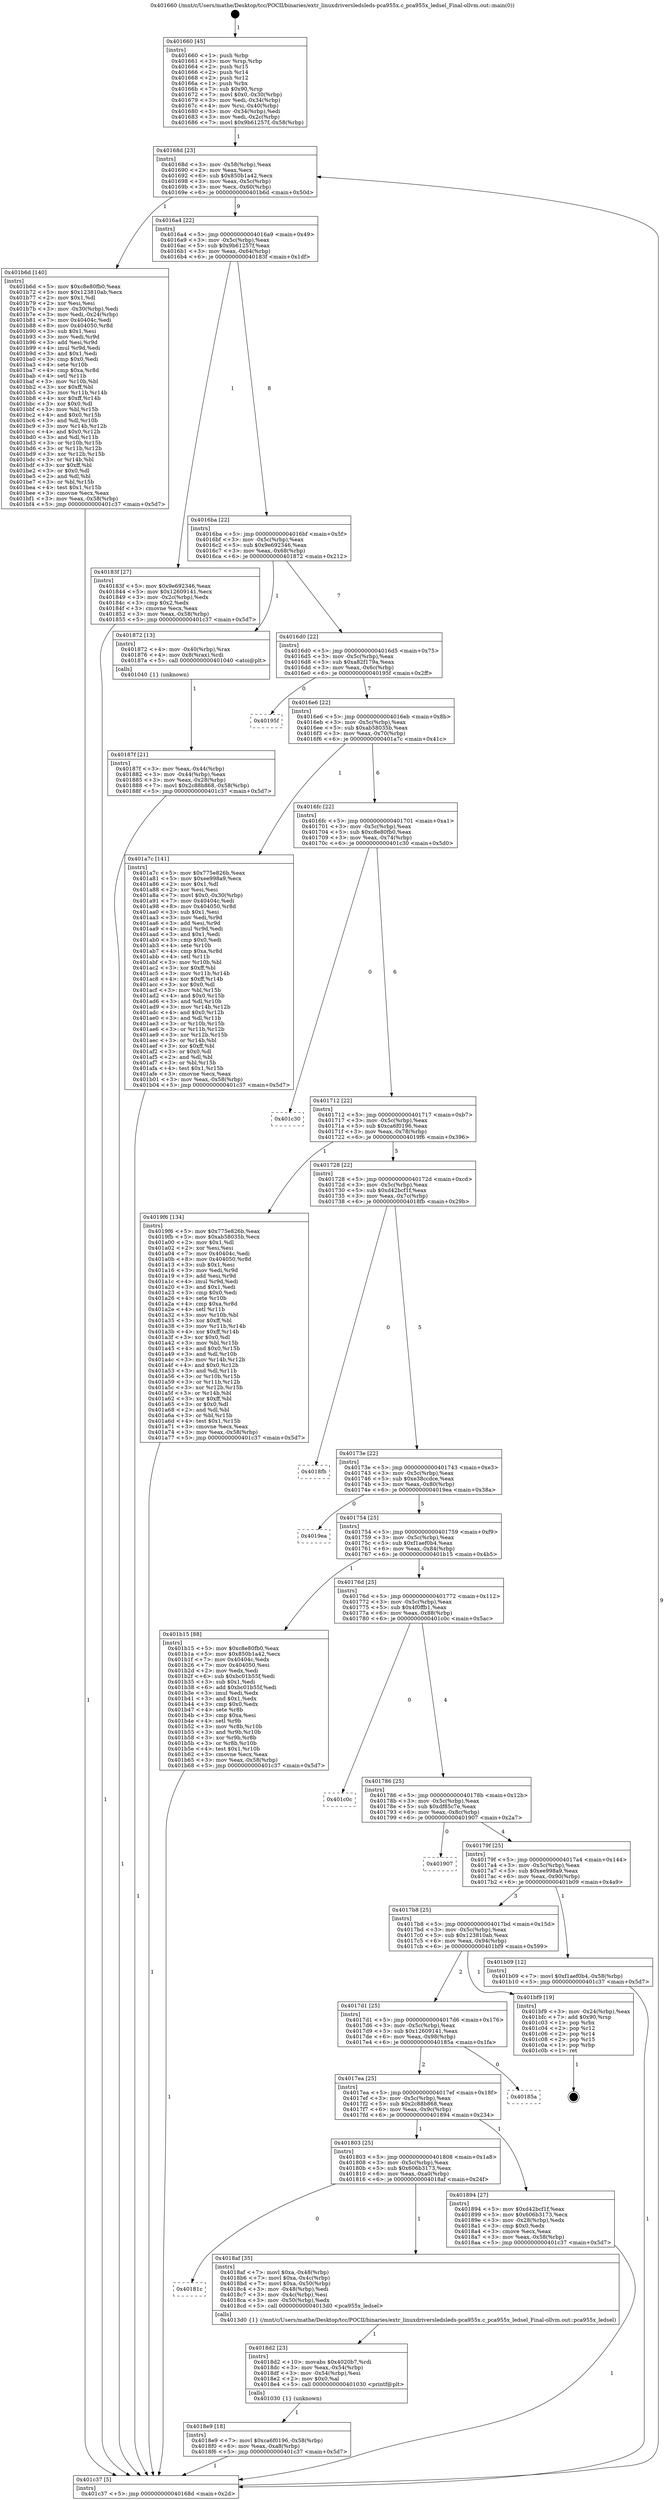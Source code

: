 digraph "0x401660" {
  label = "0x401660 (/mnt/c/Users/mathe/Desktop/tcc/POCII/binaries/extr_linuxdriversledsleds-pca955x.c_pca955x_ledsel_Final-ollvm.out::main(0))"
  labelloc = "t"
  node[shape=record]

  Entry [label="",width=0.3,height=0.3,shape=circle,fillcolor=black,style=filled]
  "0x40168d" [label="{
     0x40168d [23]\l
     | [instrs]\l
     &nbsp;&nbsp;0x40168d \<+3\>: mov -0x58(%rbp),%eax\l
     &nbsp;&nbsp;0x401690 \<+2\>: mov %eax,%ecx\l
     &nbsp;&nbsp;0x401692 \<+6\>: sub $0x850b1a42,%ecx\l
     &nbsp;&nbsp;0x401698 \<+3\>: mov %eax,-0x5c(%rbp)\l
     &nbsp;&nbsp;0x40169b \<+3\>: mov %ecx,-0x60(%rbp)\l
     &nbsp;&nbsp;0x40169e \<+6\>: je 0000000000401b6d \<main+0x50d\>\l
  }"]
  "0x401b6d" [label="{
     0x401b6d [140]\l
     | [instrs]\l
     &nbsp;&nbsp;0x401b6d \<+5\>: mov $0xc8e80fb0,%eax\l
     &nbsp;&nbsp;0x401b72 \<+5\>: mov $0x123810ab,%ecx\l
     &nbsp;&nbsp;0x401b77 \<+2\>: mov $0x1,%dl\l
     &nbsp;&nbsp;0x401b79 \<+2\>: xor %esi,%esi\l
     &nbsp;&nbsp;0x401b7b \<+3\>: mov -0x30(%rbp),%edi\l
     &nbsp;&nbsp;0x401b7e \<+3\>: mov %edi,-0x24(%rbp)\l
     &nbsp;&nbsp;0x401b81 \<+7\>: mov 0x40404c,%edi\l
     &nbsp;&nbsp;0x401b88 \<+8\>: mov 0x404050,%r8d\l
     &nbsp;&nbsp;0x401b90 \<+3\>: sub $0x1,%esi\l
     &nbsp;&nbsp;0x401b93 \<+3\>: mov %edi,%r9d\l
     &nbsp;&nbsp;0x401b96 \<+3\>: add %esi,%r9d\l
     &nbsp;&nbsp;0x401b99 \<+4\>: imul %r9d,%edi\l
     &nbsp;&nbsp;0x401b9d \<+3\>: and $0x1,%edi\l
     &nbsp;&nbsp;0x401ba0 \<+3\>: cmp $0x0,%edi\l
     &nbsp;&nbsp;0x401ba3 \<+4\>: sete %r10b\l
     &nbsp;&nbsp;0x401ba7 \<+4\>: cmp $0xa,%r8d\l
     &nbsp;&nbsp;0x401bab \<+4\>: setl %r11b\l
     &nbsp;&nbsp;0x401baf \<+3\>: mov %r10b,%bl\l
     &nbsp;&nbsp;0x401bb2 \<+3\>: xor $0xff,%bl\l
     &nbsp;&nbsp;0x401bb5 \<+3\>: mov %r11b,%r14b\l
     &nbsp;&nbsp;0x401bb8 \<+4\>: xor $0xff,%r14b\l
     &nbsp;&nbsp;0x401bbc \<+3\>: xor $0x0,%dl\l
     &nbsp;&nbsp;0x401bbf \<+3\>: mov %bl,%r15b\l
     &nbsp;&nbsp;0x401bc2 \<+4\>: and $0x0,%r15b\l
     &nbsp;&nbsp;0x401bc6 \<+3\>: and %dl,%r10b\l
     &nbsp;&nbsp;0x401bc9 \<+3\>: mov %r14b,%r12b\l
     &nbsp;&nbsp;0x401bcc \<+4\>: and $0x0,%r12b\l
     &nbsp;&nbsp;0x401bd0 \<+3\>: and %dl,%r11b\l
     &nbsp;&nbsp;0x401bd3 \<+3\>: or %r10b,%r15b\l
     &nbsp;&nbsp;0x401bd6 \<+3\>: or %r11b,%r12b\l
     &nbsp;&nbsp;0x401bd9 \<+3\>: xor %r12b,%r15b\l
     &nbsp;&nbsp;0x401bdc \<+3\>: or %r14b,%bl\l
     &nbsp;&nbsp;0x401bdf \<+3\>: xor $0xff,%bl\l
     &nbsp;&nbsp;0x401be2 \<+3\>: or $0x0,%dl\l
     &nbsp;&nbsp;0x401be5 \<+2\>: and %dl,%bl\l
     &nbsp;&nbsp;0x401be7 \<+3\>: or %bl,%r15b\l
     &nbsp;&nbsp;0x401bea \<+4\>: test $0x1,%r15b\l
     &nbsp;&nbsp;0x401bee \<+3\>: cmovne %ecx,%eax\l
     &nbsp;&nbsp;0x401bf1 \<+3\>: mov %eax,-0x58(%rbp)\l
     &nbsp;&nbsp;0x401bf4 \<+5\>: jmp 0000000000401c37 \<main+0x5d7\>\l
  }"]
  "0x4016a4" [label="{
     0x4016a4 [22]\l
     | [instrs]\l
     &nbsp;&nbsp;0x4016a4 \<+5\>: jmp 00000000004016a9 \<main+0x49\>\l
     &nbsp;&nbsp;0x4016a9 \<+3\>: mov -0x5c(%rbp),%eax\l
     &nbsp;&nbsp;0x4016ac \<+5\>: sub $0x9b61257f,%eax\l
     &nbsp;&nbsp;0x4016b1 \<+3\>: mov %eax,-0x64(%rbp)\l
     &nbsp;&nbsp;0x4016b4 \<+6\>: je 000000000040183f \<main+0x1df\>\l
  }"]
  Exit [label="",width=0.3,height=0.3,shape=circle,fillcolor=black,style=filled,peripheries=2]
  "0x40183f" [label="{
     0x40183f [27]\l
     | [instrs]\l
     &nbsp;&nbsp;0x40183f \<+5\>: mov $0x9e692346,%eax\l
     &nbsp;&nbsp;0x401844 \<+5\>: mov $0x12609141,%ecx\l
     &nbsp;&nbsp;0x401849 \<+3\>: mov -0x2c(%rbp),%edx\l
     &nbsp;&nbsp;0x40184c \<+3\>: cmp $0x2,%edx\l
     &nbsp;&nbsp;0x40184f \<+3\>: cmovne %ecx,%eax\l
     &nbsp;&nbsp;0x401852 \<+3\>: mov %eax,-0x58(%rbp)\l
     &nbsp;&nbsp;0x401855 \<+5\>: jmp 0000000000401c37 \<main+0x5d7\>\l
  }"]
  "0x4016ba" [label="{
     0x4016ba [22]\l
     | [instrs]\l
     &nbsp;&nbsp;0x4016ba \<+5\>: jmp 00000000004016bf \<main+0x5f\>\l
     &nbsp;&nbsp;0x4016bf \<+3\>: mov -0x5c(%rbp),%eax\l
     &nbsp;&nbsp;0x4016c2 \<+5\>: sub $0x9e692346,%eax\l
     &nbsp;&nbsp;0x4016c7 \<+3\>: mov %eax,-0x68(%rbp)\l
     &nbsp;&nbsp;0x4016ca \<+6\>: je 0000000000401872 \<main+0x212\>\l
  }"]
  "0x401c37" [label="{
     0x401c37 [5]\l
     | [instrs]\l
     &nbsp;&nbsp;0x401c37 \<+5\>: jmp 000000000040168d \<main+0x2d\>\l
  }"]
  "0x401660" [label="{
     0x401660 [45]\l
     | [instrs]\l
     &nbsp;&nbsp;0x401660 \<+1\>: push %rbp\l
     &nbsp;&nbsp;0x401661 \<+3\>: mov %rsp,%rbp\l
     &nbsp;&nbsp;0x401664 \<+2\>: push %r15\l
     &nbsp;&nbsp;0x401666 \<+2\>: push %r14\l
     &nbsp;&nbsp;0x401668 \<+2\>: push %r12\l
     &nbsp;&nbsp;0x40166a \<+1\>: push %rbx\l
     &nbsp;&nbsp;0x40166b \<+7\>: sub $0x90,%rsp\l
     &nbsp;&nbsp;0x401672 \<+7\>: movl $0x0,-0x30(%rbp)\l
     &nbsp;&nbsp;0x401679 \<+3\>: mov %edi,-0x34(%rbp)\l
     &nbsp;&nbsp;0x40167c \<+4\>: mov %rsi,-0x40(%rbp)\l
     &nbsp;&nbsp;0x401680 \<+3\>: mov -0x34(%rbp),%edi\l
     &nbsp;&nbsp;0x401683 \<+3\>: mov %edi,-0x2c(%rbp)\l
     &nbsp;&nbsp;0x401686 \<+7\>: movl $0x9b61257f,-0x58(%rbp)\l
  }"]
  "0x4018e9" [label="{
     0x4018e9 [18]\l
     | [instrs]\l
     &nbsp;&nbsp;0x4018e9 \<+7\>: movl $0xca6f0196,-0x58(%rbp)\l
     &nbsp;&nbsp;0x4018f0 \<+6\>: mov %eax,-0xa8(%rbp)\l
     &nbsp;&nbsp;0x4018f6 \<+5\>: jmp 0000000000401c37 \<main+0x5d7\>\l
  }"]
  "0x401872" [label="{
     0x401872 [13]\l
     | [instrs]\l
     &nbsp;&nbsp;0x401872 \<+4\>: mov -0x40(%rbp),%rax\l
     &nbsp;&nbsp;0x401876 \<+4\>: mov 0x8(%rax),%rdi\l
     &nbsp;&nbsp;0x40187a \<+5\>: call 0000000000401040 \<atoi@plt\>\l
     | [calls]\l
     &nbsp;&nbsp;0x401040 \{1\} (unknown)\l
  }"]
  "0x4016d0" [label="{
     0x4016d0 [22]\l
     | [instrs]\l
     &nbsp;&nbsp;0x4016d0 \<+5\>: jmp 00000000004016d5 \<main+0x75\>\l
     &nbsp;&nbsp;0x4016d5 \<+3\>: mov -0x5c(%rbp),%eax\l
     &nbsp;&nbsp;0x4016d8 \<+5\>: sub $0xa82f179a,%eax\l
     &nbsp;&nbsp;0x4016dd \<+3\>: mov %eax,-0x6c(%rbp)\l
     &nbsp;&nbsp;0x4016e0 \<+6\>: je 000000000040195f \<main+0x2ff\>\l
  }"]
  "0x40187f" [label="{
     0x40187f [21]\l
     | [instrs]\l
     &nbsp;&nbsp;0x40187f \<+3\>: mov %eax,-0x44(%rbp)\l
     &nbsp;&nbsp;0x401882 \<+3\>: mov -0x44(%rbp),%eax\l
     &nbsp;&nbsp;0x401885 \<+3\>: mov %eax,-0x28(%rbp)\l
     &nbsp;&nbsp;0x401888 \<+7\>: movl $0x2c88b868,-0x58(%rbp)\l
     &nbsp;&nbsp;0x40188f \<+5\>: jmp 0000000000401c37 \<main+0x5d7\>\l
  }"]
  "0x4018d2" [label="{
     0x4018d2 [23]\l
     | [instrs]\l
     &nbsp;&nbsp;0x4018d2 \<+10\>: movabs $0x4020b7,%rdi\l
     &nbsp;&nbsp;0x4018dc \<+3\>: mov %eax,-0x54(%rbp)\l
     &nbsp;&nbsp;0x4018df \<+3\>: mov -0x54(%rbp),%esi\l
     &nbsp;&nbsp;0x4018e2 \<+2\>: mov $0x0,%al\l
     &nbsp;&nbsp;0x4018e4 \<+5\>: call 0000000000401030 \<printf@plt\>\l
     | [calls]\l
     &nbsp;&nbsp;0x401030 \{1\} (unknown)\l
  }"]
  "0x40195f" [label="{
     0x40195f\l
  }", style=dashed]
  "0x4016e6" [label="{
     0x4016e6 [22]\l
     | [instrs]\l
     &nbsp;&nbsp;0x4016e6 \<+5\>: jmp 00000000004016eb \<main+0x8b\>\l
     &nbsp;&nbsp;0x4016eb \<+3\>: mov -0x5c(%rbp),%eax\l
     &nbsp;&nbsp;0x4016ee \<+5\>: sub $0xab58035b,%eax\l
     &nbsp;&nbsp;0x4016f3 \<+3\>: mov %eax,-0x70(%rbp)\l
     &nbsp;&nbsp;0x4016f6 \<+6\>: je 0000000000401a7c \<main+0x41c\>\l
  }"]
  "0x40181c" [label="{
     0x40181c\l
  }", style=dashed]
  "0x401a7c" [label="{
     0x401a7c [141]\l
     | [instrs]\l
     &nbsp;&nbsp;0x401a7c \<+5\>: mov $0x775e826b,%eax\l
     &nbsp;&nbsp;0x401a81 \<+5\>: mov $0xee998a9,%ecx\l
     &nbsp;&nbsp;0x401a86 \<+2\>: mov $0x1,%dl\l
     &nbsp;&nbsp;0x401a88 \<+2\>: xor %esi,%esi\l
     &nbsp;&nbsp;0x401a8a \<+7\>: movl $0x0,-0x30(%rbp)\l
     &nbsp;&nbsp;0x401a91 \<+7\>: mov 0x40404c,%edi\l
     &nbsp;&nbsp;0x401a98 \<+8\>: mov 0x404050,%r8d\l
     &nbsp;&nbsp;0x401aa0 \<+3\>: sub $0x1,%esi\l
     &nbsp;&nbsp;0x401aa3 \<+3\>: mov %edi,%r9d\l
     &nbsp;&nbsp;0x401aa6 \<+3\>: add %esi,%r9d\l
     &nbsp;&nbsp;0x401aa9 \<+4\>: imul %r9d,%edi\l
     &nbsp;&nbsp;0x401aad \<+3\>: and $0x1,%edi\l
     &nbsp;&nbsp;0x401ab0 \<+3\>: cmp $0x0,%edi\l
     &nbsp;&nbsp;0x401ab3 \<+4\>: sete %r10b\l
     &nbsp;&nbsp;0x401ab7 \<+4\>: cmp $0xa,%r8d\l
     &nbsp;&nbsp;0x401abb \<+4\>: setl %r11b\l
     &nbsp;&nbsp;0x401abf \<+3\>: mov %r10b,%bl\l
     &nbsp;&nbsp;0x401ac2 \<+3\>: xor $0xff,%bl\l
     &nbsp;&nbsp;0x401ac5 \<+3\>: mov %r11b,%r14b\l
     &nbsp;&nbsp;0x401ac8 \<+4\>: xor $0xff,%r14b\l
     &nbsp;&nbsp;0x401acc \<+3\>: xor $0x0,%dl\l
     &nbsp;&nbsp;0x401acf \<+3\>: mov %bl,%r15b\l
     &nbsp;&nbsp;0x401ad2 \<+4\>: and $0x0,%r15b\l
     &nbsp;&nbsp;0x401ad6 \<+3\>: and %dl,%r10b\l
     &nbsp;&nbsp;0x401ad9 \<+3\>: mov %r14b,%r12b\l
     &nbsp;&nbsp;0x401adc \<+4\>: and $0x0,%r12b\l
     &nbsp;&nbsp;0x401ae0 \<+3\>: and %dl,%r11b\l
     &nbsp;&nbsp;0x401ae3 \<+3\>: or %r10b,%r15b\l
     &nbsp;&nbsp;0x401ae6 \<+3\>: or %r11b,%r12b\l
     &nbsp;&nbsp;0x401ae9 \<+3\>: xor %r12b,%r15b\l
     &nbsp;&nbsp;0x401aec \<+3\>: or %r14b,%bl\l
     &nbsp;&nbsp;0x401aef \<+3\>: xor $0xff,%bl\l
     &nbsp;&nbsp;0x401af2 \<+3\>: or $0x0,%dl\l
     &nbsp;&nbsp;0x401af5 \<+2\>: and %dl,%bl\l
     &nbsp;&nbsp;0x401af7 \<+3\>: or %bl,%r15b\l
     &nbsp;&nbsp;0x401afa \<+4\>: test $0x1,%r15b\l
     &nbsp;&nbsp;0x401afe \<+3\>: cmovne %ecx,%eax\l
     &nbsp;&nbsp;0x401b01 \<+3\>: mov %eax,-0x58(%rbp)\l
     &nbsp;&nbsp;0x401b04 \<+5\>: jmp 0000000000401c37 \<main+0x5d7\>\l
  }"]
  "0x4016fc" [label="{
     0x4016fc [22]\l
     | [instrs]\l
     &nbsp;&nbsp;0x4016fc \<+5\>: jmp 0000000000401701 \<main+0xa1\>\l
     &nbsp;&nbsp;0x401701 \<+3\>: mov -0x5c(%rbp),%eax\l
     &nbsp;&nbsp;0x401704 \<+5\>: sub $0xc8e80fb0,%eax\l
     &nbsp;&nbsp;0x401709 \<+3\>: mov %eax,-0x74(%rbp)\l
     &nbsp;&nbsp;0x40170c \<+6\>: je 0000000000401c30 \<main+0x5d0\>\l
  }"]
  "0x4018af" [label="{
     0x4018af [35]\l
     | [instrs]\l
     &nbsp;&nbsp;0x4018af \<+7\>: movl $0xa,-0x48(%rbp)\l
     &nbsp;&nbsp;0x4018b6 \<+7\>: movl $0xa,-0x4c(%rbp)\l
     &nbsp;&nbsp;0x4018bd \<+7\>: movl $0xa,-0x50(%rbp)\l
     &nbsp;&nbsp;0x4018c4 \<+3\>: mov -0x48(%rbp),%edi\l
     &nbsp;&nbsp;0x4018c7 \<+3\>: mov -0x4c(%rbp),%esi\l
     &nbsp;&nbsp;0x4018ca \<+3\>: mov -0x50(%rbp),%edx\l
     &nbsp;&nbsp;0x4018cd \<+5\>: call 00000000004013d0 \<pca955x_ledsel\>\l
     | [calls]\l
     &nbsp;&nbsp;0x4013d0 \{1\} (/mnt/c/Users/mathe/Desktop/tcc/POCII/binaries/extr_linuxdriversledsleds-pca955x.c_pca955x_ledsel_Final-ollvm.out::pca955x_ledsel)\l
  }"]
  "0x401c30" [label="{
     0x401c30\l
  }", style=dashed]
  "0x401712" [label="{
     0x401712 [22]\l
     | [instrs]\l
     &nbsp;&nbsp;0x401712 \<+5\>: jmp 0000000000401717 \<main+0xb7\>\l
     &nbsp;&nbsp;0x401717 \<+3\>: mov -0x5c(%rbp),%eax\l
     &nbsp;&nbsp;0x40171a \<+5\>: sub $0xca6f0196,%eax\l
     &nbsp;&nbsp;0x40171f \<+3\>: mov %eax,-0x78(%rbp)\l
     &nbsp;&nbsp;0x401722 \<+6\>: je 00000000004019f6 \<main+0x396\>\l
  }"]
  "0x401803" [label="{
     0x401803 [25]\l
     | [instrs]\l
     &nbsp;&nbsp;0x401803 \<+5\>: jmp 0000000000401808 \<main+0x1a8\>\l
     &nbsp;&nbsp;0x401808 \<+3\>: mov -0x5c(%rbp),%eax\l
     &nbsp;&nbsp;0x40180b \<+5\>: sub $0x606b3173,%eax\l
     &nbsp;&nbsp;0x401810 \<+6\>: mov %eax,-0xa0(%rbp)\l
     &nbsp;&nbsp;0x401816 \<+6\>: je 00000000004018af \<main+0x24f\>\l
  }"]
  "0x4019f6" [label="{
     0x4019f6 [134]\l
     | [instrs]\l
     &nbsp;&nbsp;0x4019f6 \<+5\>: mov $0x775e826b,%eax\l
     &nbsp;&nbsp;0x4019fb \<+5\>: mov $0xab58035b,%ecx\l
     &nbsp;&nbsp;0x401a00 \<+2\>: mov $0x1,%dl\l
     &nbsp;&nbsp;0x401a02 \<+2\>: xor %esi,%esi\l
     &nbsp;&nbsp;0x401a04 \<+7\>: mov 0x40404c,%edi\l
     &nbsp;&nbsp;0x401a0b \<+8\>: mov 0x404050,%r8d\l
     &nbsp;&nbsp;0x401a13 \<+3\>: sub $0x1,%esi\l
     &nbsp;&nbsp;0x401a16 \<+3\>: mov %edi,%r9d\l
     &nbsp;&nbsp;0x401a19 \<+3\>: add %esi,%r9d\l
     &nbsp;&nbsp;0x401a1c \<+4\>: imul %r9d,%edi\l
     &nbsp;&nbsp;0x401a20 \<+3\>: and $0x1,%edi\l
     &nbsp;&nbsp;0x401a23 \<+3\>: cmp $0x0,%edi\l
     &nbsp;&nbsp;0x401a26 \<+4\>: sete %r10b\l
     &nbsp;&nbsp;0x401a2a \<+4\>: cmp $0xa,%r8d\l
     &nbsp;&nbsp;0x401a2e \<+4\>: setl %r11b\l
     &nbsp;&nbsp;0x401a32 \<+3\>: mov %r10b,%bl\l
     &nbsp;&nbsp;0x401a35 \<+3\>: xor $0xff,%bl\l
     &nbsp;&nbsp;0x401a38 \<+3\>: mov %r11b,%r14b\l
     &nbsp;&nbsp;0x401a3b \<+4\>: xor $0xff,%r14b\l
     &nbsp;&nbsp;0x401a3f \<+3\>: xor $0x0,%dl\l
     &nbsp;&nbsp;0x401a42 \<+3\>: mov %bl,%r15b\l
     &nbsp;&nbsp;0x401a45 \<+4\>: and $0x0,%r15b\l
     &nbsp;&nbsp;0x401a49 \<+3\>: and %dl,%r10b\l
     &nbsp;&nbsp;0x401a4c \<+3\>: mov %r14b,%r12b\l
     &nbsp;&nbsp;0x401a4f \<+4\>: and $0x0,%r12b\l
     &nbsp;&nbsp;0x401a53 \<+3\>: and %dl,%r11b\l
     &nbsp;&nbsp;0x401a56 \<+3\>: or %r10b,%r15b\l
     &nbsp;&nbsp;0x401a59 \<+3\>: or %r11b,%r12b\l
     &nbsp;&nbsp;0x401a5c \<+3\>: xor %r12b,%r15b\l
     &nbsp;&nbsp;0x401a5f \<+3\>: or %r14b,%bl\l
     &nbsp;&nbsp;0x401a62 \<+3\>: xor $0xff,%bl\l
     &nbsp;&nbsp;0x401a65 \<+3\>: or $0x0,%dl\l
     &nbsp;&nbsp;0x401a68 \<+2\>: and %dl,%bl\l
     &nbsp;&nbsp;0x401a6a \<+3\>: or %bl,%r15b\l
     &nbsp;&nbsp;0x401a6d \<+4\>: test $0x1,%r15b\l
     &nbsp;&nbsp;0x401a71 \<+3\>: cmovne %ecx,%eax\l
     &nbsp;&nbsp;0x401a74 \<+3\>: mov %eax,-0x58(%rbp)\l
     &nbsp;&nbsp;0x401a77 \<+5\>: jmp 0000000000401c37 \<main+0x5d7\>\l
  }"]
  "0x401728" [label="{
     0x401728 [22]\l
     | [instrs]\l
     &nbsp;&nbsp;0x401728 \<+5\>: jmp 000000000040172d \<main+0xcd\>\l
     &nbsp;&nbsp;0x40172d \<+3\>: mov -0x5c(%rbp),%eax\l
     &nbsp;&nbsp;0x401730 \<+5\>: sub $0xd42bcf1f,%eax\l
     &nbsp;&nbsp;0x401735 \<+3\>: mov %eax,-0x7c(%rbp)\l
     &nbsp;&nbsp;0x401738 \<+6\>: je 00000000004018fb \<main+0x29b\>\l
  }"]
  "0x401894" [label="{
     0x401894 [27]\l
     | [instrs]\l
     &nbsp;&nbsp;0x401894 \<+5\>: mov $0xd42bcf1f,%eax\l
     &nbsp;&nbsp;0x401899 \<+5\>: mov $0x606b3173,%ecx\l
     &nbsp;&nbsp;0x40189e \<+3\>: mov -0x28(%rbp),%edx\l
     &nbsp;&nbsp;0x4018a1 \<+3\>: cmp $0x0,%edx\l
     &nbsp;&nbsp;0x4018a4 \<+3\>: cmove %ecx,%eax\l
     &nbsp;&nbsp;0x4018a7 \<+3\>: mov %eax,-0x58(%rbp)\l
     &nbsp;&nbsp;0x4018aa \<+5\>: jmp 0000000000401c37 \<main+0x5d7\>\l
  }"]
  "0x4018fb" [label="{
     0x4018fb\l
  }", style=dashed]
  "0x40173e" [label="{
     0x40173e [22]\l
     | [instrs]\l
     &nbsp;&nbsp;0x40173e \<+5\>: jmp 0000000000401743 \<main+0xe3\>\l
     &nbsp;&nbsp;0x401743 \<+3\>: mov -0x5c(%rbp),%eax\l
     &nbsp;&nbsp;0x401746 \<+5\>: sub $0xe38ccdce,%eax\l
     &nbsp;&nbsp;0x40174b \<+3\>: mov %eax,-0x80(%rbp)\l
     &nbsp;&nbsp;0x40174e \<+6\>: je 00000000004019ea \<main+0x38a\>\l
  }"]
  "0x4017ea" [label="{
     0x4017ea [25]\l
     | [instrs]\l
     &nbsp;&nbsp;0x4017ea \<+5\>: jmp 00000000004017ef \<main+0x18f\>\l
     &nbsp;&nbsp;0x4017ef \<+3\>: mov -0x5c(%rbp),%eax\l
     &nbsp;&nbsp;0x4017f2 \<+5\>: sub $0x2c88b868,%eax\l
     &nbsp;&nbsp;0x4017f7 \<+6\>: mov %eax,-0x9c(%rbp)\l
     &nbsp;&nbsp;0x4017fd \<+6\>: je 0000000000401894 \<main+0x234\>\l
  }"]
  "0x4019ea" [label="{
     0x4019ea\l
  }", style=dashed]
  "0x401754" [label="{
     0x401754 [25]\l
     | [instrs]\l
     &nbsp;&nbsp;0x401754 \<+5\>: jmp 0000000000401759 \<main+0xf9\>\l
     &nbsp;&nbsp;0x401759 \<+3\>: mov -0x5c(%rbp),%eax\l
     &nbsp;&nbsp;0x40175c \<+5\>: sub $0xf1aef0b4,%eax\l
     &nbsp;&nbsp;0x401761 \<+6\>: mov %eax,-0x84(%rbp)\l
     &nbsp;&nbsp;0x401767 \<+6\>: je 0000000000401b15 \<main+0x4b5\>\l
  }"]
  "0x40185a" [label="{
     0x40185a\l
  }", style=dashed]
  "0x401b15" [label="{
     0x401b15 [88]\l
     | [instrs]\l
     &nbsp;&nbsp;0x401b15 \<+5\>: mov $0xc8e80fb0,%eax\l
     &nbsp;&nbsp;0x401b1a \<+5\>: mov $0x850b1a42,%ecx\l
     &nbsp;&nbsp;0x401b1f \<+7\>: mov 0x40404c,%edx\l
     &nbsp;&nbsp;0x401b26 \<+7\>: mov 0x404050,%esi\l
     &nbsp;&nbsp;0x401b2d \<+2\>: mov %edx,%edi\l
     &nbsp;&nbsp;0x401b2f \<+6\>: sub $0xbc01b55f,%edi\l
     &nbsp;&nbsp;0x401b35 \<+3\>: sub $0x1,%edi\l
     &nbsp;&nbsp;0x401b38 \<+6\>: add $0xbc01b55f,%edi\l
     &nbsp;&nbsp;0x401b3e \<+3\>: imul %edi,%edx\l
     &nbsp;&nbsp;0x401b41 \<+3\>: and $0x1,%edx\l
     &nbsp;&nbsp;0x401b44 \<+3\>: cmp $0x0,%edx\l
     &nbsp;&nbsp;0x401b47 \<+4\>: sete %r8b\l
     &nbsp;&nbsp;0x401b4b \<+3\>: cmp $0xa,%esi\l
     &nbsp;&nbsp;0x401b4e \<+4\>: setl %r9b\l
     &nbsp;&nbsp;0x401b52 \<+3\>: mov %r8b,%r10b\l
     &nbsp;&nbsp;0x401b55 \<+3\>: and %r9b,%r10b\l
     &nbsp;&nbsp;0x401b58 \<+3\>: xor %r9b,%r8b\l
     &nbsp;&nbsp;0x401b5b \<+3\>: or %r8b,%r10b\l
     &nbsp;&nbsp;0x401b5e \<+4\>: test $0x1,%r10b\l
     &nbsp;&nbsp;0x401b62 \<+3\>: cmovne %ecx,%eax\l
     &nbsp;&nbsp;0x401b65 \<+3\>: mov %eax,-0x58(%rbp)\l
     &nbsp;&nbsp;0x401b68 \<+5\>: jmp 0000000000401c37 \<main+0x5d7\>\l
  }"]
  "0x40176d" [label="{
     0x40176d [25]\l
     | [instrs]\l
     &nbsp;&nbsp;0x40176d \<+5\>: jmp 0000000000401772 \<main+0x112\>\l
     &nbsp;&nbsp;0x401772 \<+3\>: mov -0x5c(%rbp),%eax\l
     &nbsp;&nbsp;0x401775 \<+5\>: sub $0x4f0ffb1,%eax\l
     &nbsp;&nbsp;0x40177a \<+6\>: mov %eax,-0x88(%rbp)\l
     &nbsp;&nbsp;0x401780 \<+6\>: je 0000000000401c0c \<main+0x5ac\>\l
  }"]
  "0x4017d1" [label="{
     0x4017d1 [25]\l
     | [instrs]\l
     &nbsp;&nbsp;0x4017d1 \<+5\>: jmp 00000000004017d6 \<main+0x176\>\l
     &nbsp;&nbsp;0x4017d6 \<+3\>: mov -0x5c(%rbp),%eax\l
     &nbsp;&nbsp;0x4017d9 \<+5\>: sub $0x12609141,%eax\l
     &nbsp;&nbsp;0x4017de \<+6\>: mov %eax,-0x98(%rbp)\l
     &nbsp;&nbsp;0x4017e4 \<+6\>: je 000000000040185a \<main+0x1fa\>\l
  }"]
  "0x401c0c" [label="{
     0x401c0c\l
  }", style=dashed]
  "0x401786" [label="{
     0x401786 [25]\l
     | [instrs]\l
     &nbsp;&nbsp;0x401786 \<+5\>: jmp 000000000040178b \<main+0x12b\>\l
     &nbsp;&nbsp;0x40178b \<+3\>: mov -0x5c(%rbp),%eax\l
     &nbsp;&nbsp;0x40178e \<+5\>: sub $0xdf85c7e,%eax\l
     &nbsp;&nbsp;0x401793 \<+6\>: mov %eax,-0x8c(%rbp)\l
     &nbsp;&nbsp;0x401799 \<+6\>: je 0000000000401907 \<main+0x2a7\>\l
  }"]
  "0x401bf9" [label="{
     0x401bf9 [19]\l
     | [instrs]\l
     &nbsp;&nbsp;0x401bf9 \<+3\>: mov -0x24(%rbp),%eax\l
     &nbsp;&nbsp;0x401bfc \<+7\>: add $0x90,%rsp\l
     &nbsp;&nbsp;0x401c03 \<+1\>: pop %rbx\l
     &nbsp;&nbsp;0x401c04 \<+2\>: pop %r12\l
     &nbsp;&nbsp;0x401c06 \<+2\>: pop %r14\l
     &nbsp;&nbsp;0x401c08 \<+2\>: pop %r15\l
     &nbsp;&nbsp;0x401c0a \<+1\>: pop %rbp\l
     &nbsp;&nbsp;0x401c0b \<+1\>: ret\l
  }"]
  "0x401907" [label="{
     0x401907\l
  }", style=dashed]
  "0x40179f" [label="{
     0x40179f [25]\l
     | [instrs]\l
     &nbsp;&nbsp;0x40179f \<+5\>: jmp 00000000004017a4 \<main+0x144\>\l
     &nbsp;&nbsp;0x4017a4 \<+3\>: mov -0x5c(%rbp),%eax\l
     &nbsp;&nbsp;0x4017a7 \<+5\>: sub $0xee998a9,%eax\l
     &nbsp;&nbsp;0x4017ac \<+6\>: mov %eax,-0x90(%rbp)\l
     &nbsp;&nbsp;0x4017b2 \<+6\>: je 0000000000401b09 \<main+0x4a9\>\l
  }"]
  "0x4017b8" [label="{
     0x4017b8 [25]\l
     | [instrs]\l
     &nbsp;&nbsp;0x4017b8 \<+5\>: jmp 00000000004017bd \<main+0x15d\>\l
     &nbsp;&nbsp;0x4017bd \<+3\>: mov -0x5c(%rbp),%eax\l
     &nbsp;&nbsp;0x4017c0 \<+5\>: sub $0x123810ab,%eax\l
     &nbsp;&nbsp;0x4017c5 \<+6\>: mov %eax,-0x94(%rbp)\l
     &nbsp;&nbsp;0x4017cb \<+6\>: je 0000000000401bf9 \<main+0x599\>\l
  }"]
  "0x401b09" [label="{
     0x401b09 [12]\l
     | [instrs]\l
     &nbsp;&nbsp;0x401b09 \<+7\>: movl $0xf1aef0b4,-0x58(%rbp)\l
     &nbsp;&nbsp;0x401b10 \<+5\>: jmp 0000000000401c37 \<main+0x5d7\>\l
  }"]
  Entry -> "0x401660" [label=" 1"]
  "0x40168d" -> "0x401b6d" [label=" 1"]
  "0x40168d" -> "0x4016a4" [label=" 9"]
  "0x401bf9" -> Exit [label=" 1"]
  "0x4016a4" -> "0x40183f" [label=" 1"]
  "0x4016a4" -> "0x4016ba" [label=" 8"]
  "0x40183f" -> "0x401c37" [label=" 1"]
  "0x401660" -> "0x40168d" [label=" 1"]
  "0x401c37" -> "0x40168d" [label=" 9"]
  "0x401b6d" -> "0x401c37" [label=" 1"]
  "0x4016ba" -> "0x401872" [label=" 1"]
  "0x4016ba" -> "0x4016d0" [label=" 7"]
  "0x401872" -> "0x40187f" [label=" 1"]
  "0x40187f" -> "0x401c37" [label=" 1"]
  "0x401b15" -> "0x401c37" [label=" 1"]
  "0x4016d0" -> "0x40195f" [label=" 0"]
  "0x4016d0" -> "0x4016e6" [label=" 7"]
  "0x401b09" -> "0x401c37" [label=" 1"]
  "0x4016e6" -> "0x401a7c" [label=" 1"]
  "0x4016e6" -> "0x4016fc" [label=" 6"]
  "0x401a7c" -> "0x401c37" [label=" 1"]
  "0x4016fc" -> "0x401c30" [label=" 0"]
  "0x4016fc" -> "0x401712" [label=" 6"]
  "0x4019f6" -> "0x401c37" [label=" 1"]
  "0x401712" -> "0x4019f6" [label=" 1"]
  "0x401712" -> "0x401728" [label=" 5"]
  "0x4018d2" -> "0x4018e9" [label=" 1"]
  "0x401728" -> "0x4018fb" [label=" 0"]
  "0x401728" -> "0x40173e" [label=" 5"]
  "0x4018af" -> "0x4018d2" [label=" 1"]
  "0x40173e" -> "0x4019ea" [label=" 0"]
  "0x40173e" -> "0x401754" [label=" 5"]
  "0x401803" -> "0x4018af" [label=" 1"]
  "0x401754" -> "0x401b15" [label=" 1"]
  "0x401754" -> "0x40176d" [label=" 4"]
  "0x4018e9" -> "0x401c37" [label=" 1"]
  "0x40176d" -> "0x401c0c" [label=" 0"]
  "0x40176d" -> "0x401786" [label=" 4"]
  "0x4017ea" -> "0x401803" [label=" 1"]
  "0x401786" -> "0x401907" [label=" 0"]
  "0x401786" -> "0x40179f" [label=" 4"]
  "0x4017ea" -> "0x401894" [label=" 1"]
  "0x40179f" -> "0x401b09" [label=" 1"]
  "0x40179f" -> "0x4017b8" [label=" 3"]
  "0x401803" -> "0x40181c" [label=" 0"]
  "0x4017b8" -> "0x401bf9" [label=" 1"]
  "0x4017b8" -> "0x4017d1" [label=" 2"]
  "0x401894" -> "0x401c37" [label=" 1"]
  "0x4017d1" -> "0x40185a" [label=" 0"]
  "0x4017d1" -> "0x4017ea" [label=" 2"]
}
